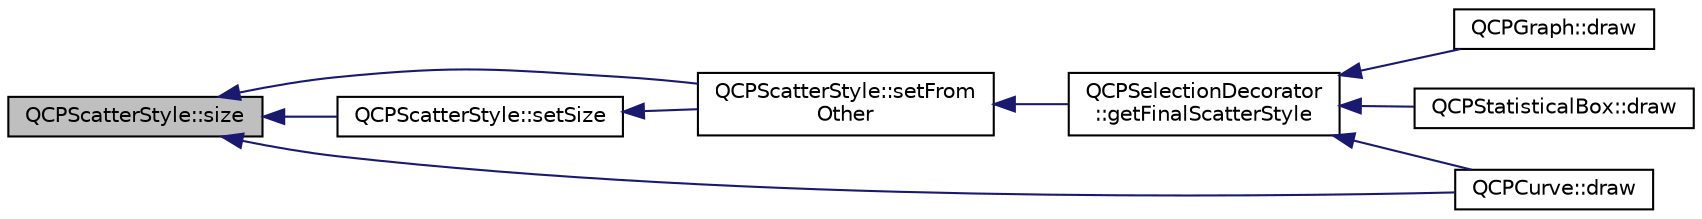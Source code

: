 digraph "QCPScatterStyle::size"
{
  edge [fontname="Helvetica",fontsize="10",labelfontname="Helvetica",labelfontsize="10"];
  node [fontname="Helvetica",fontsize="10",shape=record];
  rankdir="LR";
  Node181 [label="QCPScatterStyle::size",height=0.2,width=0.4,color="black", fillcolor="grey75", style="filled", fontcolor="black"];
  Node181 -> Node182 [dir="back",color="midnightblue",fontsize="10",style="solid",fontname="Helvetica"];
  Node182 [label="QCPScatterStyle::setFrom\lOther",height=0.2,width=0.4,color="black", fillcolor="white", style="filled",URL="$class_q_c_p_scatter_style.html#a7d59ba8864914f765817841089e436f1"];
  Node182 -> Node183 [dir="back",color="midnightblue",fontsize="10",style="solid",fontname="Helvetica"];
  Node183 [label="QCPSelectionDecorator\l::getFinalScatterStyle",height=0.2,width=0.4,color="black", fillcolor="white", style="filled",URL="$class_q_c_p_selection_decorator.html#a1277b373248896bc70e8cc1de96da9fa"];
  Node183 -> Node184 [dir="back",color="midnightblue",fontsize="10",style="solid",fontname="Helvetica"];
  Node184 [label="QCPGraph::draw",height=0.2,width=0.4,color="black", fillcolor="white", style="filled",URL="$class_q_c_p_graph.html#a2b0849598f06e834b43ce18cd13bcdc3"];
  Node183 -> Node185 [dir="back",color="midnightblue",fontsize="10",style="solid",fontname="Helvetica"];
  Node185 [label="QCPCurve::draw",height=0.2,width=0.4,color="black", fillcolor="white", style="filled",URL="$class_q_c_p_curve.html#ac199d41d23865cd68bd7b598308a4433"];
  Node183 -> Node186 [dir="back",color="midnightblue",fontsize="10",style="solid",fontname="Helvetica"];
  Node186 [label="QCPStatisticalBox::draw",height=0.2,width=0.4,color="black", fillcolor="white", style="filled",URL="$class_q_c_p_statistical_box.html#afcff35fa79728cfe10e80e0702014fea"];
  Node181 -> Node187 [dir="back",color="midnightblue",fontsize="10",style="solid",fontname="Helvetica"];
  Node187 [label="QCPScatterStyle::setSize",height=0.2,width=0.4,color="black", fillcolor="white", style="filled",URL="$class_q_c_p_scatter_style.html#aaefdd031052892c4136129db68596e0f"];
  Node187 -> Node182 [dir="back",color="midnightblue",fontsize="10",style="solid",fontname="Helvetica"];
  Node181 -> Node185 [dir="back",color="midnightblue",fontsize="10",style="solid",fontname="Helvetica"];
}

